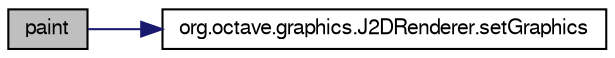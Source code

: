 digraph G
{
  edge [fontname="FreeSans",fontsize="10",labelfontname="FreeSans",labelfontsize="10"];
  node [fontname="FreeSans",fontsize="10",shape=record];
  rankdir="LR";
  Node1 [label="paint",height=0.2,width=0.4,color="black", fillcolor="grey75", style="filled" fontcolor="black"];
  Node1 -> Node2 [color="midnightblue",fontsize="10",style="solid",fontname="FreeSans"];
  Node2 [label="org.octave.graphics.J2DRenderer.setGraphics",height=0.2,width=0.4,color="black", fillcolor="white", style="filled",URL="$classorg_1_1octave_1_1graphics_1_1_j2_d_renderer.html#aefc549966b53ea2e4177e4871c7b9c4c"];
}
